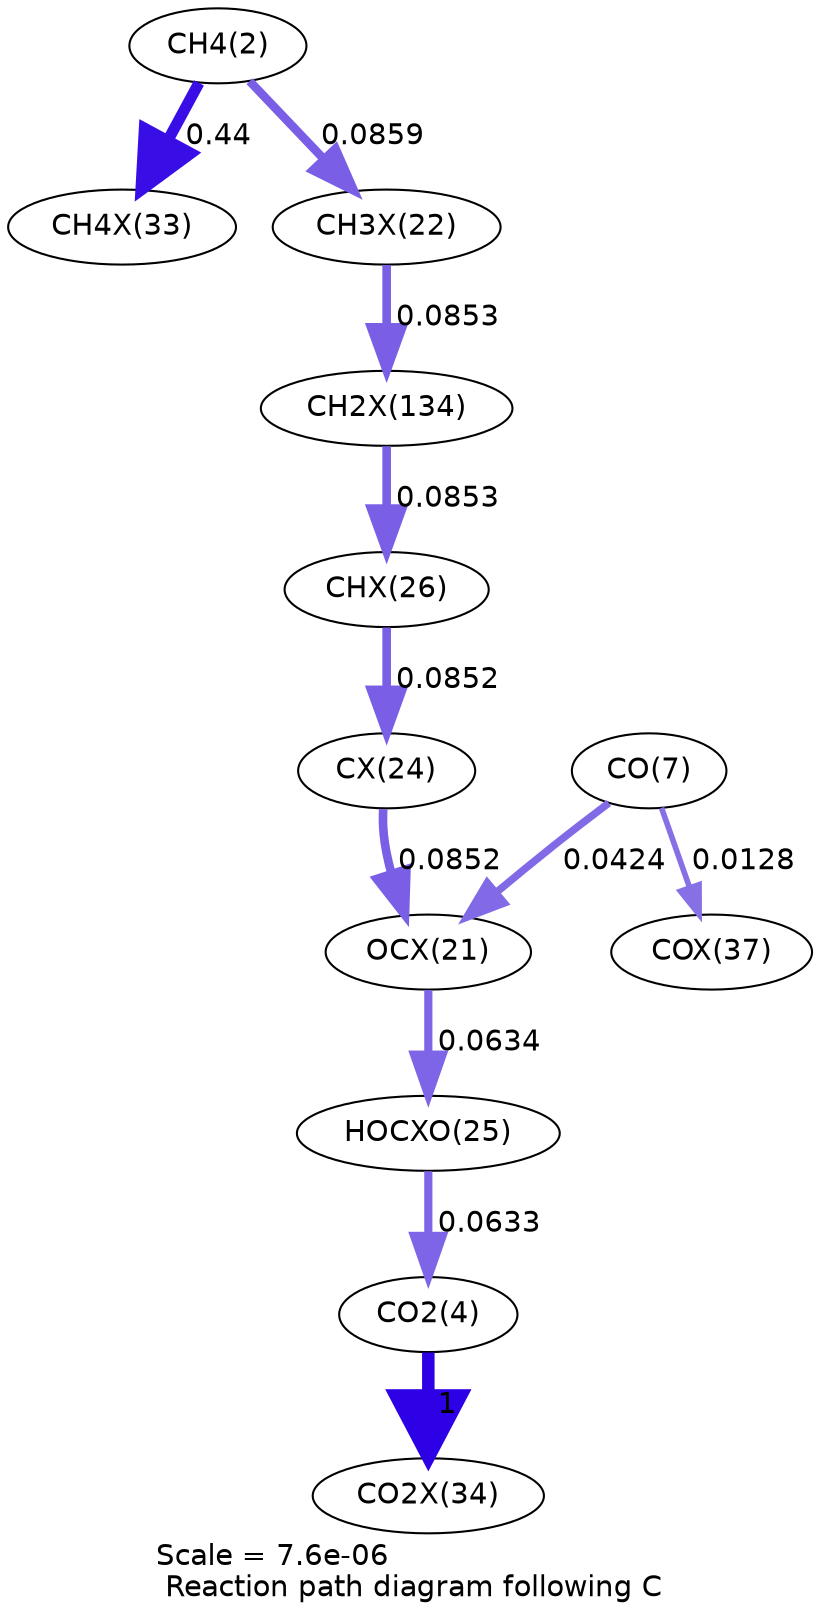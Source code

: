 digraph reaction_paths {
center=1;
s4 -> s32[fontname="Helvetica", penwidth=5.38, arrowsize=2.69, color="0.7, 0.94, 0.9"
, label=" 0.44"];
s4 -> s26[fontname="Helvetica", penwidth=4.15, arrowsize=2.07, color="0.7, 0.586, 0.9"
, label=" 0.0859"];
s26 -> s41[fontname="Helvetica", penwidth=4.14, arrowsize=2.07, color="0.7, 0.585, 0.9"
, label=" 0.0853"];
s41 -> s30[fontname="Helvetica", penwidth=4.14, arrowsize=2.07, color="0.7, 0.585, 0.9"
, label=" 0.0853"];
s30 -> s28[fontname="Helvetica", penwidth=4.14, arrowsize=2.07, color="0.7, 0.585, 0.9"
, label=" 0.0852"];
s28 -> s25[fontname="Helvetica", penwidth=4.14, arrowsize=2.07, color="0.7, 0.585, 0.9"
, label=" 0.0852"];
s9 -> s25[fontname="Helvetica", penwidth=3.61, arrowsize=1.81, color="0.7, 0.542, 0.9"
, label=" 0.0424"];
s9 -> s36[fontname="Helvetica", penwidth=2.71, arrowsize=1.35, color="0.7, 0.513, 0.9"
, label=" 0.0128"];
s25 -> s29[fontname="Helvetica", penwidth=3.92, arrowsize=1.96, color="0.7, 0.563, 0.9"
, label=" 0.0634"];
s29 -> s6[fontname="Helvetica", penwidth=3.92, arrowsize=1.96, color="0.7, 0.563, 0.9"
, label=" 0.0633"];
s6 -> s33[fontname="Helvetica", penwidth=6, arrowsize=3, color="0.7, 1.5, 0.9"
, label=" 1"];
s4 [ fontname="Helvetica", label="CH4(2)"];
s6 [ fontname="Helvetica", label="CO2(4)"];
s9 [ fontname="Helvetica", label="CO(7)"];
s25 [ fontname="Helvetica", label="OCX(21)"];
s26 [ fontname="Helvetica", label="CH3X(22)"];
s28 [ fontname="Helvetica", label="CX(24)"];
s29 [ fontname="Helvetica", label="HOCXO(25)"];
s30 [ fontname="Helvetica", label="CHX(26)"];
s32 [ fontname="Helvetica", label="CH4X(33)"];
s33 [ fontname="Helvetica", label="CO2X(34)"];
s36 [ fontname="Helvetica", label="COX(37)"];
s41 [ fontname="Helvetica", label="CH2X(134)"];
 label = "Scale = 7.6e-06\l Reaction path diagram following C";
 fontname = "Helvetica";
}
